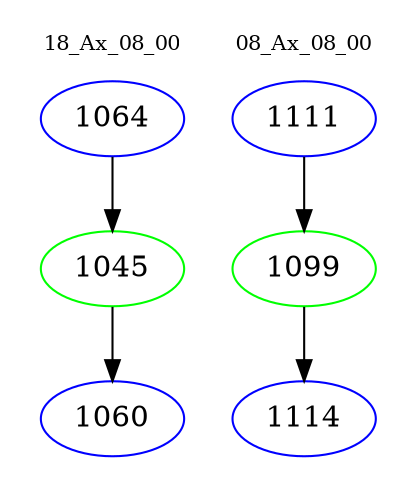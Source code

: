 digraph{
subgraph cluster_0 {
color = white
label = "18_Ax_08_00";
fontsize=10;
T0_1064 [label="1064", color="blue"]
T0_1064 -> T0_1045 [color="black"]
T0_1045 [label="1045", color="green"]
T0_1045 -> T0_1060 [color="black"]
T0_1060 [label="1060", color="blue"]
}
subgraph cluster_1 {
color = white
label = "08_Ax_08_00";
fontsize=10;
T1_1111 [label="1111", color="blue"]
T1_1111 -> T1_1099 [color="black"]
T1_1099 [label="1099", color="green"]
T1_1099 -> T1_1114 [color="black"]
T1_1114 [label="1114", color="blue"]
}
}
